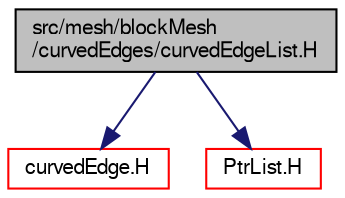 digraph "src/mesh/blockMesh/curvedEdges/curvedEdgeList.H"
{
  bgcolor="transparent";
  edge [fontname="FreeSans",fontsize="10",labelfontname="FreeSans",labelfontsize="10"];
  node [fontname="FreeSans",fontsize="10",shape=record];
  Node0 [label="src/mesh/blockMesh\l/curvedEdges/curvedEdgeList.H",height=0.2,width=0.4,color="black", fillcolor="grey75", style="filled", fontcolor="black"];
  Node0 -> Node1 [color="midnightblue",fontsize="10",style="solid",fontname="FreeSans"];
  Node1 [label="curvedEdge.H",height=0.2,width=0.4,color="red",URL="$a07046.html"];
  Node0 -> Node137 [color="midnightblue",fontsize="10",style="solid",fontname="FreeSans"];
  Node137 [label="PtrList.H",height=0.2,width=0.4,color="red",URL="$a08717.html"];
}
